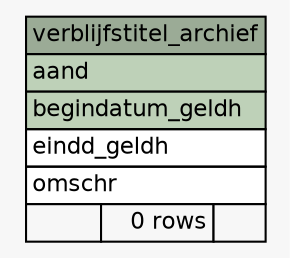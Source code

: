 // dot 2.43.0 on Linux 5.8.0-44-generic
// SchemaSpy rev Unknown
digraph "verblijfstitel_archief" {
  graph [
    rankdir="RL"
    bgcolor="#f7f7f7"
    nodesep="0.18"
    ranksep="0.46"
    fontname="Helvetica"
    fontsize="11"
  ];
  node [
    fontname="Helvetica"
    fontsize="11"
    shape="plaintext"
  ];
  edge [
    arrowsize="0.8"
  ];
  "verblijfstitel_archief" [
    label=<
    <TABLE BORDER="0" CELLBORDER="1" CELLSPACING="0" BGCOLOR="#ffffff">
      <TR><TD COLSPAN="3" BGCOLOR="#9bab96" ALIGN="CENTER">verblijfstitel_archief</TD></TR>
      <TR><TD PORT="aand" COLSPAN="3" BGCOLOR="#bed1b8" ALIGN="LEFT">aand</TD></TR>
      <TR><TD PORT="begindatum_geldh" COLSPAN="3" BGCOLOR="#bed1b8" ALIGN="LEFT">begindatum_geldh</TD></TR>
      <TR><TD PORT="eindd_geldh" COLSPAN="3" ALIGN="LEFT">eindd_geldh</TD></TR>
      <TR><TD PORT="omschr" COLSPAN="3" ALIGN="LEFT">omschr</TD></TR>
      <TR><TD ALIGN="LEFT" BGCOLOR="#f7f7f7">  </TD><TD ALIGN="RIGHT" BGCOLOR="#f7f7f7">0 rows</TD><TD ALIGN="RIGHT" BGCOLOR="#f7f7f7">  </TD></TR>
    </TABLE>>
    URL="tables/verblijfstitel_archief.html"
    tooltip="verblijfstitel_archief"
  ];
}
